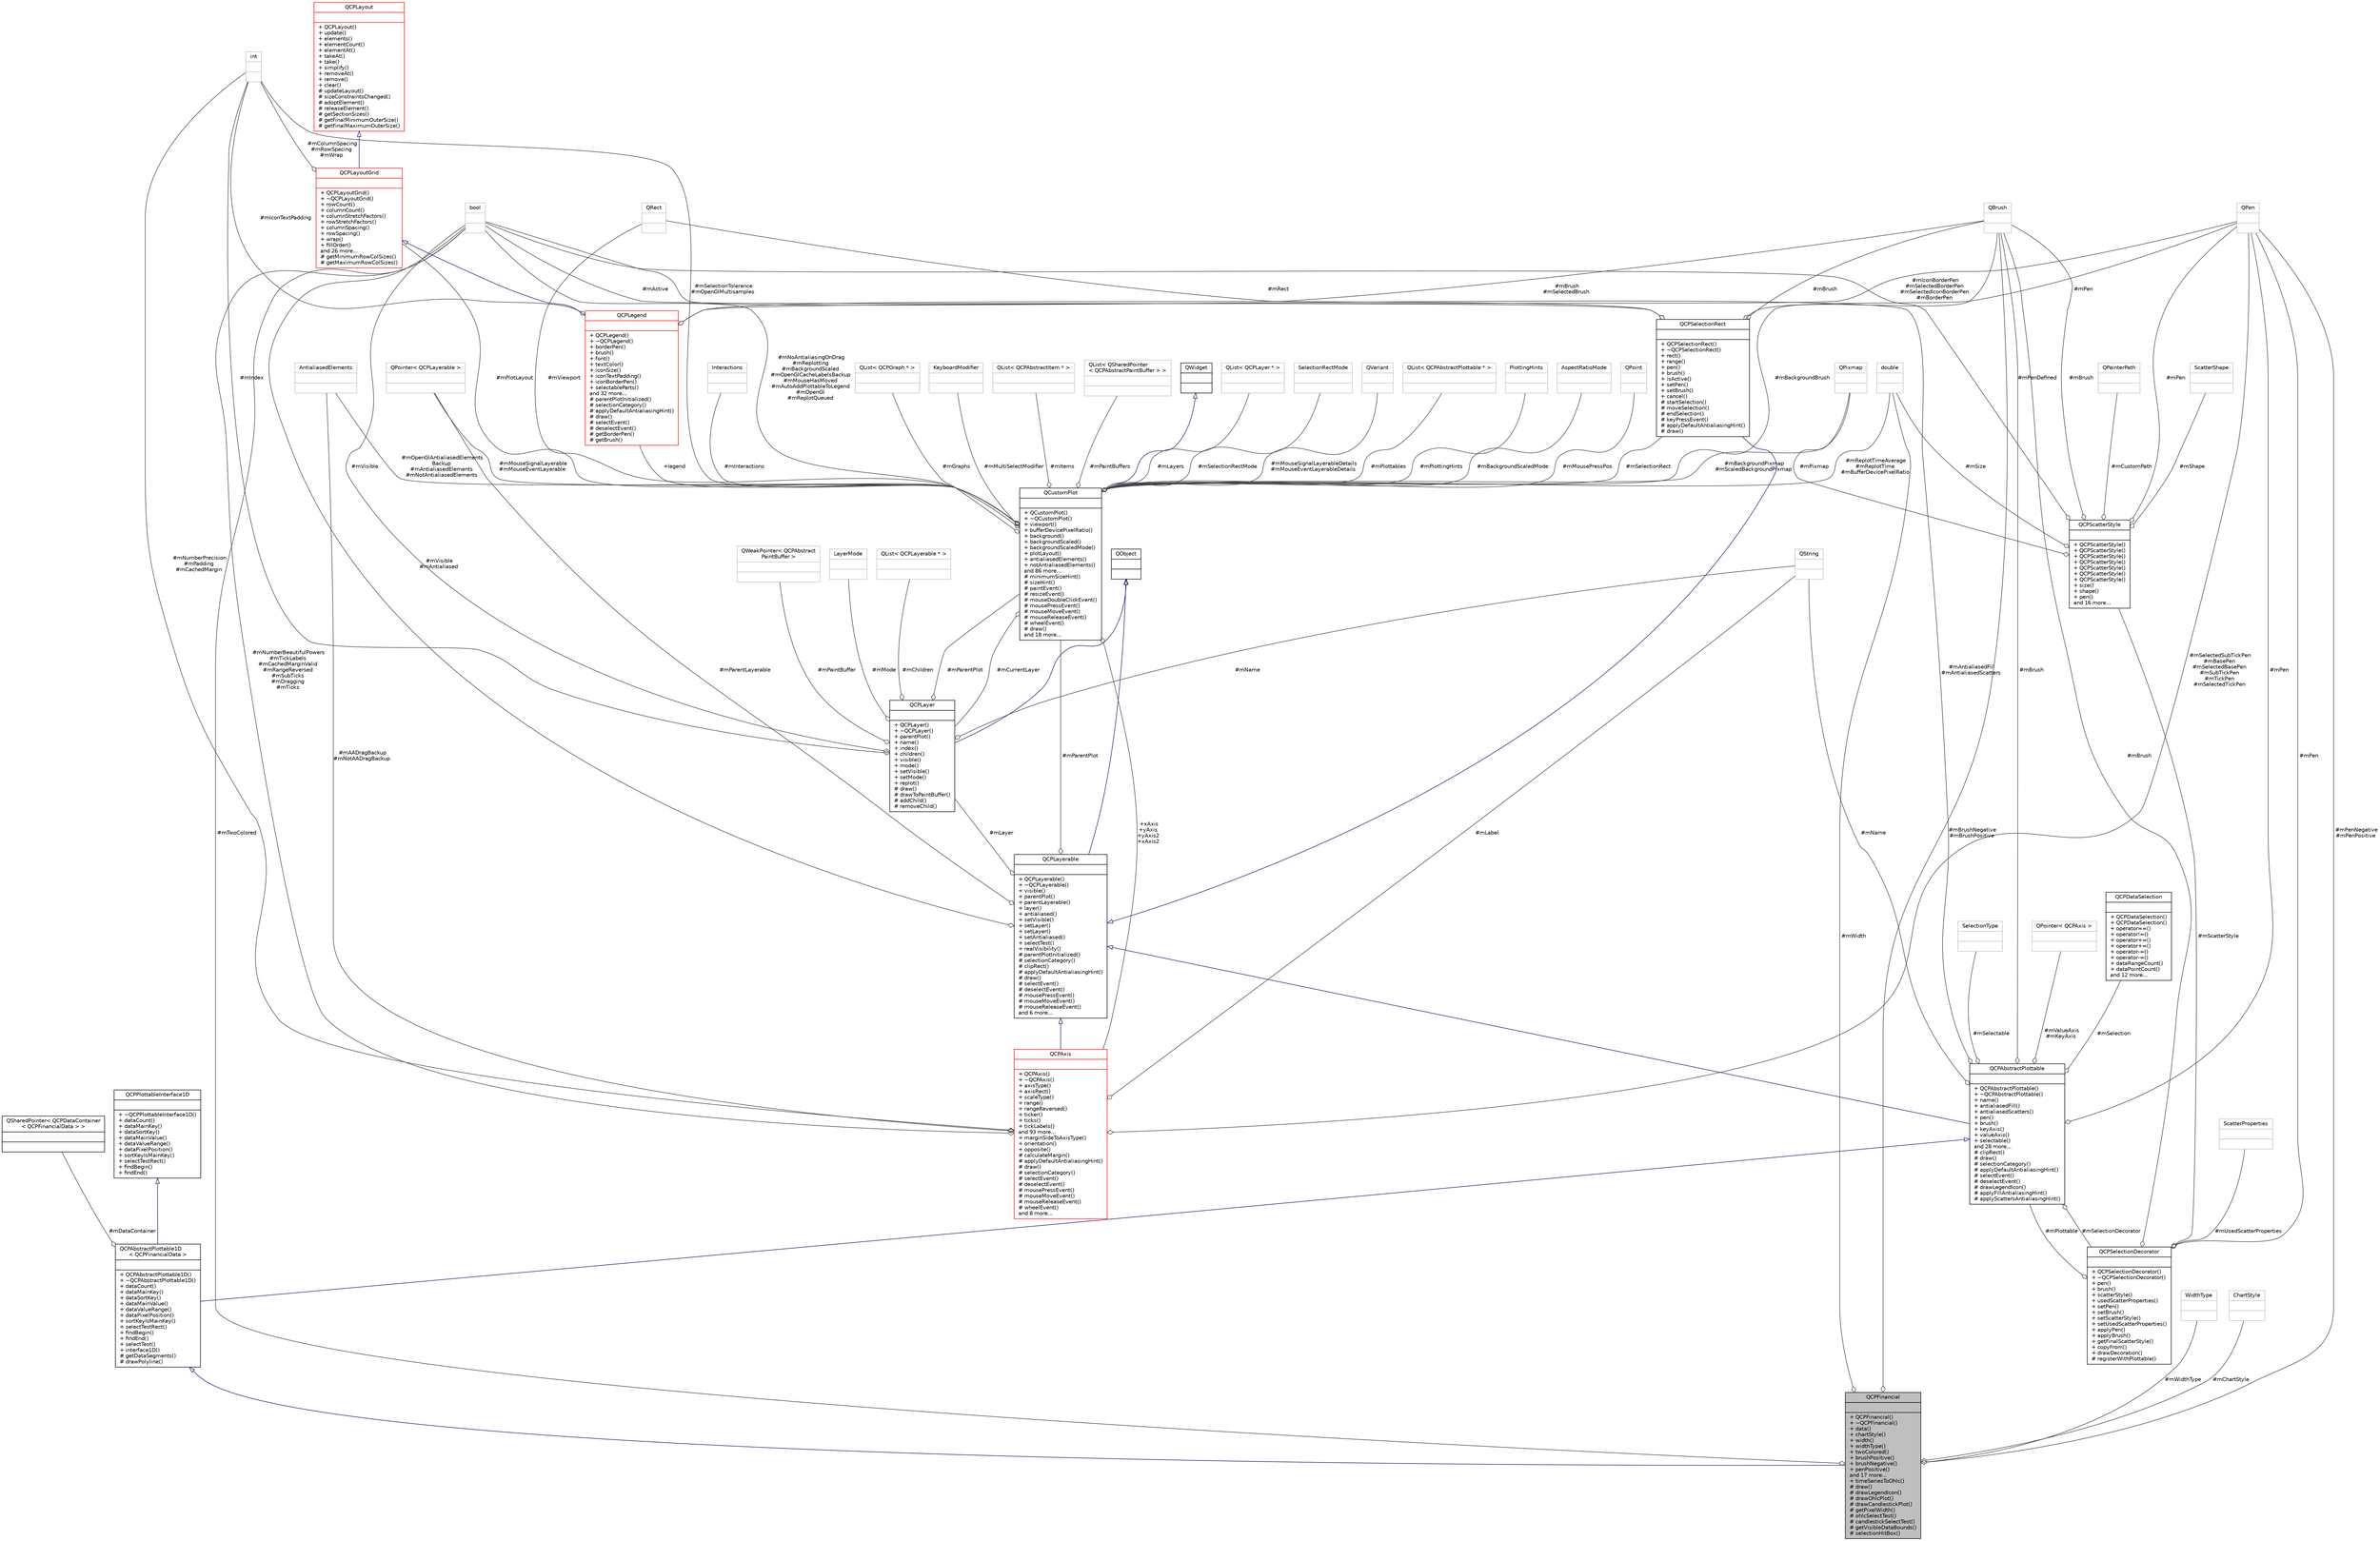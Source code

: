 digraph "QCPFinancial"
{
 // LATEX_PDF_SIZE
  edge [fontname="Helvetica",fontsize="10",labelfontname="Helvetica",labelfontsize="10"];
  node [fontname="Helvetica",fontsize="10",shape=record];
  Node1 [label="{QCPFinancial\n||+ QCPFinancial()\l+ ~QCPFinancial()\l+ data()\l+ chartStyle()\l+ width()\l+ widthType()\l+ twoColored()\l+ brushPositive()\l+ brushNegative()\l+ penPositive()\land 17 more...\l+ timeSeriesToOhlc()\l# draw()\l# drawLegendIcon()\l# drawOhlcPlot()\l# drawCandlestickPlot()\l# getPixelWidth()\l# ohlcSelectTest()\l# candlestickSelectTest()\l# getVisibleDataBounds()\l# selectionHitBox()\l}",height=0.2,width=0.4,color="black", fillcolor="grey75", style="filled", fontcolor="black",tooltip="A plottable representing a financial stock chart."];
  Node2 -> Node1 [dir="back",color="midnightblue",fontsize="10",style="solid",arrowtail="onormal",fontname="Helvetica"];
  Node2 [label="{QCPAbstractPlottable1D\l\< QCPFinancialData \>\n||+ QCPAbstractPlottable1D()\l+ ~QCPAbstractPlottable1D()\l+ dataCount()\l+ dataMainKey()\l+ dataSortKey()\l+ dataMainValue()\l+ dataValueRange()\l+ dataPixelPosition()\l+ sortKeyIsMainKey()\l+ selectTestRect()\l+ findBegin()\l+ findEnd()\l+ selectTest()\l+ interface1D()\l# getDataSegments()\l# drawPolyline()\l}",height=0.2,width=0.4,color="black", fillcolor="white", style="filled",URL="$classQCPAbstractPlottable1D.html",tooltip=" "];
  Node3 -> Node2 [dir="back",color="midnightblue",fontsize="10",style="solid",arrowtail="onormal",fontname="Helvetica"];
  Node3 [label="{QCPAbstractPlottable\n||+ QCPAbstractPlottable()\l+ ~QCPAbstractPlottable()\l+ name()\l+ antialiasedFill()\l+ antialiasedScatters()\l+ pen()\l+ brush()\l+ keyAxis()\l+ valueAxis()\l+ selectable()\land 28 more...\l# clipRect()\l# draw()\l# selectionCategory()\l# applyDefaultAntialiasingHint()\l# selectEvent()\l# deselectEvent()\l# drawLegendIcon()\l# applyFillAntialiasingHint()\l# applyScattersAntialiasingHint()\l}",height=0.2,width=0.4,color="black", fillcolor="white", style="filled",URL="$classQCPAbstractPlottable.html",tooltip="The abstract base class for all data representing objects in a plot."];
  Node4 -> Node3 [dir="back",color="midnightblue",fontsize="10",style="solid",arrowtail="onormal",fontname="Helvetica"];
  Node4 [label="{QCPLayerable\n||+ QCPLayerable()\l+ ~QCPLayerable()\l+ visible()\l+ parentPlot()\l+ parentLayerable()\l+ layer()\l+ antialiased()\l+ setVisible()\l+ setLayer()\l+ setLayer()\l+ setAntialiased()\l+ selectTest()\l+ realVisibility()\l# parentPlotInitialized()\l# selectionCategory()\l# clipRect()\l# applyDefaultAntialiasingHint()\l# draw()\l# selectEvent()\l# deselectEvent()\l# mousePressEvent()\l# mouseMoveEvent()\l# mouseReleaseEvent()\land 6 more...\l}",height=0.2,width=0.4,color="black", fillcolor="white", style="filled",URL="$classQCPLayerable.html",tooltip="Base class for all drawable objects."];
  Node5 -> Node4 [dir="back",color="midnightblue",fontsize="10",style="solid",arrowtail="onormal",fontname="Helvetica"];
  Node5 [label="{QObject\n||}",height=0.2,width=0.4,color="black", fillcolor="white", style="filled",URL="$classQObject.html",tooltip=" "];
  Node6 -> Node4 [color="grey25",fontsize="10",style="solid",label=" #mLayer" ,arrowhead="odiamond",fontname="Helvetica"];
  Node6 [label="{QCPLayer\n||+ QCPLayer()\l+ ~QCPLayer()\l+ parentPlot()\l+ name()\l+ index()\l+ children()\l+ visible()\l+ mode()\l+ setVisible()\l+ setMode()\l+ replot()\l# draw()\l# drawToPaintBuffer()\l# addChild()\l# removeChild()\l}",height=0.2,width=0.4,color="black", fillcolor="white", style="filled",URL="$classQCPLayer.html",tooltip="A layer that may contain objects, to control the rendering order."];
  Node5 -> Node6 [dir="back",color="midnightblue",fontsize="10",style="solid",arrowtail="onormal",fontname="Helvetica"];
  Node7 -> Node6 [color="grey25",fontsize="10",style="solid",label=" #mName" ,arrowhead="odiamond",fontname="Helvetica"];
  Node7 [label="{QString\n||}",height=0.2,width=0.4,color="grey75", fillcolor="white", style="filled",tooltip=" "];
  Node8 -> Node6 [color="grey25",fontsize="10",style="solid",label=" #mIndex" ,arrowhead="odiamond",fontname="Helvetica"];
  Node8 [label="{int\n||}",height=0.2,width=0.4,color="grey75", fillcolor="white", style="filled",tooltip=" "];
  Node9 -> Node6 [color="grey25",fontsize="10",style="solid",label=" #mPaintBuffer" ,arrowhead="odiamond",fontname="Helvetica"];
  Node9 [label="{QWeakPointer\< QCPAbstract\lPaintBuffer \>\n||}",height=0.2,width=0.4,color="grey75", fillcolor="white", style="filled",tooltip=" "];
  Node10 -> Node6 [color="grey25",fontsize="10",style="solid",label=" #mVisible" ,arrowhead="odiamond",fontname="Helvetica"];
  Node10 [label="{bool\n||}",height=0.2,width=0.4,color="grey75", fillcolor="white", style="filled",tooltip=" "];
  Node11 -> Node6 [color="grey25",fontsize="10",style="solid",label=" #mParentPlot" ,arrowhead="odiamond",fontname="Helvetica"];
  Node11 [label="{QCustomPlot\n||+ QCustomPlot()\l+ ~QCustomPlot()\l+ viewport()\l+ bufferDevicePixelRatio()\l+ background()\l+ backgroundScaled()\l+ backgroundScaledMode()\l+ plotLayout()\l+ antialiasedElements()\l+ notAntialiasedElements()\land 86 more...\l# minimumSizeHint()\l# sizeHint()\l# paintEvent()\l# resizeEvent()\l# mouseDoubleClickEvent()\l# mousePressEvent()\l# mouseMoveEvent()\l# mouseReleaseEvent()\l# wheelEvent()\l# draw()\land 18 more...\l}",height=0.2,width=0.4,color="black", fillcolor="white", style="filled",URL="$classQCustomPlot.html",tooltip="The central class of the library. This is the QWidget which displays the plot and interacts with the ..."];
  Node12 -> Node11 [dir="back",color="midnightblue",fontsize="10",style="solid",arrowtail="onormal",fontname="Helvetica"];
  Node12 [label="{QWidget\n||}",height=0.2,width=0.4,color="black", fillcolor="white", style="filled",URL="$classQWidget.html",tooltip=" "];
  Node6 -> Node11 [color="grey25",fontsize="10",style="solid",label=" #mCurrentLayer" ,arrowhead="odiamond",fontname="Helvetica"];
  Node13 -> Node11 [color="grey25",fontsize="10",style="solid",label=" #mPlotLayout" ,arrowhead="odiamond",fontname="Helvetica"];
  Node13 [label="{QCPLayoutGrid\n||+ QCPLayoutGrid()\l+ ~QCPLayoutGrid()\l+ rowCount()\l+ columnCount()\l+ columnStretchFactors()\l+ rowStretchFactors()\l+ columnSpacing()\l+ rowSpacing()\l+ wrap()\l+ fillOrder()\land 26 more...\l# getMinimumRowColSizes()\l# getMaximumRowColSizes()\l}",height=0.2,width=0.4,color="red", fillcolor="white", style="filled",URL="$classQCPLayoutGrid.html",tooltip="A layout that arranges child elements in a grid."];
  Node14 -> Node13 [dir="back",color="midnightblue",fontsize="10",style="solid",arrowtail="onormal",fontname="Helvetica"];
  Node14 [label="{QCPLayout\n||+ QCPLayout()\l+ update()\l+ elements()\l+ elementCount()\l+ elementAt()\l+ takeAt()\l+ take()\l+ simplify()\l+ removeAt()\l+ remove()\l+ clear()\l# updateLayout()\l# sizeConstraintsChanged()\l# adoptElement()\l# releaseElement()\l# getSectionSizes()\l# getFinalMinimumOuterSize()\l# getFinalMaximumOuterSize()\l}",height=0.2,width=0.4,color="red", fillcolor="white", style="filled",URL="$classQCPLayout.html",tooltip="The abstract base class for layouts."];
  Node8 -> Node13 [color="grey25",fontsize="10",style="solid",label=" #mColumnSpacing\n#mRowSpacing\n#mWrap" ,arrowhead="odiamond",fontname="Helvetica"];
  Node25 -> Node11 [color="grey25",fontsize="10",style="solid",label=" #mMouseSignalLayerableDetails\n#mMouseEventLayerableDetails" ,arrowhead="odiamond",fontname="Helvetica"];
  Node25 [label="{QVariant\n||}",height=0.2,width=0.4,color="grey75", fillcolor="white", style="filled",tooltip=" "];
  Node26 -> Node11 [color="grey25",fontsize="10",style="solid",label=" #mPlottingHints" ,arrowhead="odiamond",fontname="Helvetica"];
  Node26 [label="{PlottingHints\n||}",height=0.2,width=0.4,color="grey75", fillcolor="white", style="filled",tooltip=" "];
  Node27 -> Node11 [color="grey25",fontsize="10",style="solid",label=" #mInteractions" ,arrowhead="odiamond",fontname="Helvetica"];
  Node27 [label="{Interactions\n||}",height=0.2,width=0.4,color="grey75", fillcolor="white", style="filled",tooltip=" "];
  Node28 -> Node11 [color="grey25",fontsize="10",style="solid",label=" #mReplotTimeAverage\n#mReplotTime\n#mBufferDevicePixelRatio" ,arrowhead="odiamond",fontname="Helvetica"];
  Node28 [label="{double\n||}",height=0.2,width=0.4,color="grey75", fillcolor="white", style="filled",tooltip=" "];
  Node29 -> Node11 [color="grey25",fontsize="10",style="solid",label=" #mSelectionRect" ,arrowhead="odiamond",fontname="Helvetica"];
  Node29 [label="{QCPSelectionRect\n||+ QCPSelectionRect()\l+ ~QCPSelectionRect()\l+ rect()\l+ range()\l+ pen()\l+ brush()\l+ isActive()\l+ setPen()\l+ setBrush()\l+ cancel()\l# startSelection()\l# moveSelection()\l# endSelection()\l# keyPressEvent()\l# applyDefaultAntialiasingHint()\l# draw()\l}",height=0.2,width=0.4,color="black", fillcolor="white", style="filled",URL="$classQCPSelectionRect.html",tooltip="Provides rect/rubber-band data selection and range zoom interaction."];
  Node4 -> Node29 [dir="back",color="midnightblue",fontsize="10",style="solid",arrowtail="onormal",fontname="Helvetica"];
  Node30 -> Node29 [color="grey25",fontsize="10",style="solid",label=" #mPen" ,arrowhead="odiamond",fontname="Helvetica"];
  Node30 [label="{QPen\n||}",height=0.2,width=0.4,color="grey75", fillcolor="white", style="filled",tooltip=" "];
  Node10 -> Node29 [color="grey25",fontsize="10",style="solid",label=" #mActive" ,arrowhead="odiamond",fontname="Helvetica"];
  Node31 -> Node29 [color="grey25",fontsize="10",style="solid",label=" #mBrush" ,arrowhead="odiamond",fontname="Helvetica"];
  Node31 [label="{QBrush\n||}",height=0.2,width=0.4,color="grey75", fillcolor="white", style="filled",tooltip=" "];
  Node20 -> Node29 [color="grey25",fontsize="10",style="solid",label=" #mRect" ,arrowhead="odiamond",fontname="Helvetica"];
  Node20 [label="{QRect\n||}",height=0.2,width=0.4,color="grey75", fillcolor="white", style="filled",tooltip=" "];
  Node32 -> Node11 [color="grey25",fontsize="10",style="solid",label=" #mGraphs" ,arrowhead="odiamond",fontname="Helvetica"];
  Node32 [label="{QList\< QCPGraph * \>\n||}",height=0.2,width=0.4,color="grey75", fillcolor="white", style="filled",tooltip=" "];
  Node33 -> Node11 [color="grey25",fontsize="10",style="solid",label=" #mMultiSelectModifier" ,arrowhead="odiamond",fontname="Helvetica"];
  Node33 [label="{KeyboardModifier\n||}",height=0.2,width=0.4,color="grey75", fillcolor="white", style="filled",tooltip=" "];
  Node34 -> Node11 [color="grey25",fontsize="10",style="solid",label=" #mItems" ,arrowhead="odiamond",fontname="Helvetica"];
  Node34 [label="{QList\< QCPAbstractItem * \>\n||}",height=0.2,width=0.4,color="grey75", fillcolor="white", style="filled",tooltip=" "];
  Node35 -> Node11 [color="grey25",fontsize="10",style="solid",label=" #mPaintBuffers" ,arrowhead="odiamond",fontname="Helvetica"];
  Node35 [label="{QList\< QSharedPointer\l\< QCPAbstractPaintBuffer \> \>\n||}",height=0.2,width=0.4,color="grey75", fillcolor="white", style="filled",tooltip=" "];
  Node36 -> Node11 [color="grey25",fontsize="10",style="solid",label=" +xAxis\n+yAxis\n+yAxis2\n+xAxis2" ,arrowhead="odiamond",fontname="Helvetica"];
  Node36 [label="{QCPAxis\n||+ QCPAxis()\l+ ~QCPAxis()\l+ axisType()\l+ axisRect()\l+ scaleType()\l+ range()\l+ rangeReversed()\l+ ticker()\l+ ticks()\l+ tickLabels()\land 93 more...\l+ marginSideToAxisType()\l+ orientation()\l+ opposite()\l# calculateMargin()\l# applyDefaultAntialiasingHint()\l# draw()\l# selectionCategory()\l# selectEvent()\l# deselectEvent()\l# mousePressEvent()\l# mouseMoveEvent()\l# mouseReleaseEvent()\l# wheelEvent()\land 8 more...\l}",height=0.2,width=0.4,color="red", fillcolor="white", style="filled",URL="$classQCPAxis.html",tooltip="Manages a single axis inside a QCustomPlot."];
  Node4 -> Node36 [dir="back",color="midnightblue",fontsize="10",style="solid",arrowtail="onormal",fontname="Helvetica"];
  Node7 -> Node36 [color="grey25",fontsize="10",style="solid",label=" #mLabel" ,arrowhead="odiamond",fontname="Helvetica"];
  Node30 -> Node36 [color="grey25",fontsize="10",style="solid",label=" #mSelectedSubTickPen\n#mBasePen\n#mSelectedBasePen\n#mSubTickPen\n#mTickPen\n#mSelectedTickPen" ,arrowhead="odiamond",fontname="Helvetica"];
  Node8 -> Node36 [color="grey25",fontsize="10",style="solid",label=" #mNumberPrecision\n#mPadding\n#mCachedMargin" ,arrowhead="odiamond",fontname="Helvetica"];
  Node10 -> Node36 [color="grey25",fontsize="10",style="solid",label=" #mNumberBeautifulPowers\n#mTickLabels\n#mCachedMarginValid\n#mRangeReversed\n#mSubTicks\n#mDragging\n#mTicks" ,arrowhead="odiamond",fontname="Helvetica"];
  Node61 -> Node36 [color="grey25",fontsize="10",style="solid",label=" #mAADragBackup\n#mNotAADragBackup" ,arrowhead="odiamond",fontname="Helvetica"];
  Node61 [label="{AntialiasedElements\n||}",height=0.2,width=0.4,color="grey75", fillcolor="white", style="filled",tooltip=" "];
  Node68 -> Node11 [color="grey25",fontsize="10",style="solid",label=" #mLayers" ,arrowhead="odiamond",fontname="Helvetica"];
  Node68 [label="{QList\< QCPLayer * \>\n||}",height=0.2,width=0.4,color="grey75", fillcolor="white", style="filled",tooltip=" "];
  Node69 -> Node11 [color="grey25",fontsize="10",style="solid",label=" #mSelectionRectMode" ,arrowhead="odiamond",fontname="Helvetica"];
  Node69 [label="{SelectionRectMode\n||}",height=0.2,width=0.4,color="grey75", fillcolor="white", style="filled",tooltip=" "];
  Node60 -> Node11 [color="grey25",fontsize="10",style="solid",label=" #mBackgroundPixmap\n#mScaledBackgroundPixmap" ,arrowhead="odiamond",fontname="Helvetica"];
  Node60 [label="{QPixmap\n||}",height=0.2,width=0.4,color="grey75", fillcolor="white", style="filled",tooltip=" "];
  Node70 -> Node11 [color="grey25",fontsize="10",style="solid",label=" #mMouseSignalLayerable\n#mMouseEventLayerable" ,arrowhead="odiamond",fontname="Helvetica"];
  Node70 [label="{QPointer\< QCPLayerable \>\n||}",height=0.2,width=0.4,color="grey75", fillcolor="white", style="filled",tooltip=" "];
  Node8 -> Node11 [color="grey25",fontsize="10",style="solid",label=" #mSelectionTolerance\n#mOpenGlMultisamples" ,arrowhead="odiamond",fontname="Helvetica"];
  Node71 -> Node11 [color="grey25",fontsize="10",style="solid",label=" #mPlottables" ,arrowhead="odiamond",fontname="Helvetica"];
  Node71 [label="{QList\< QCPAbstractPlottable * \>\n||}",height=0.2,width=0.4,color="grey75", fillcolor="white", style="filled",tooltip=" "];
  Node10 -> Node11 [color="grey25",fontsize="10",style="solid",label=" #mNoAntialiasingOnDrag\n#mReplotting\n#mBackgroundScaled\n#mOpenGlCacheLabelsBackup\n#mMouseHasMoved\n#mAutoAddPlottableToLegend\n#mOpenGl\n#mReplotQueued" ,arrowhead="odiamond",fontname="Helvetica"];
  Node31 -> Node11 [color="grey25",fontsize="10",style="solid",label=" #mBackgroundBrush" ,arrowhead="odiamond",fontname="Helvetica"];
  Node61 -> Node11 [color="grey25",fontsize="10",style="solid",label=" #mOpenGlAntialiasedElements\lBackup\n#mAntialiasedElements\n#mNotAntialiasedElements" ,arrowhead="odiamond",fontname="Helvetica"];
  Node72 -> Node11 [color="grey25",fontsize="10",style="solid",label=" +legend" ,arrowhead="odiamond",fontname="Helvetica"];
  Node72 [label="{QCPLegend\n||+ QCPLegend()\l+ ~QCPLegend()\l+ borderPen()\l+ brush()\l+ font()\l+ textColor()\l+ iconSize()\l+ iconTextPadding()\l+ iconBorderPen()\l+ selectableParts()\land 32 more...\l# parentPlotInitialized()\l# selectionCategory()\l# applyDefaultAntialiasingHint()\l# draw()\l# selectEvent()\l# deselectEvent()\l# getBorderPen()\l# getBrush()\l}",height=0.2,width=0.4,color="red", fillcolor="white", style="filled",URL="$classQCPLegend.html",tooltip="Manages a legend inside a QCustomPlot."];
  Node13 -> Node72 [dir="back",color="midnightblue",fontsize="10",style="solid",arrowtail="onormal",fontname="Helvetica"];
  Node30 -> Node72 [color="grey25",fontsize="10",style="solid",label=" #mIconBorderPen\n#mSelectedBorderPen\n#mSelectedIconBorderPen\n#mBorderPen" ,arrowhead="odiamond",fontname="Helvetica"];
  Node8 -> Node72 [color="grey25",fontsize="10",style="solid",label=" #mIconTextPadding" ,arrowhead="odiamond",fontname="Helvetica"];
  Node31 -> Node72 [color="grey25",fontsize="10",style="solid",label=" #mBrush\n#mSelectedBrush" ,arrowhead="odiamond",fontname="Helvetica"];
  Node63 -> Node11 [color="grey25",fontsize="10",style="solid",label=" #mBackgroundScaledMode" ,arrowhead="odiamond",fontname="Helvetica"];
  Node63 [label="{AspectRatioMode\n||}",height=0.2,width=0.4,color="grey75", fillcolor="white", style="filled",tooltip=" "];
  Node20 -> Node11 [color="grey25",fontsize="10",style="solid",label=" #mViewport" ,arrowhead="odiamond",fontname="Helvetica"];
  Node73 -> Node11 [color="grey25",fontsize="10",style="solid",label=" #mMousePressPos" ,arrowhead="odiamond",fontname="Helvetica"];
  Node73 [label="{QPoint\n||}",height=0.2,width=0.4,color="grey75", fillcolor="white", style="filled",tooltip=" "];
  Node74 -> Node6 [color="grey25",fontsize="10",style="solid",label=" #mMode" ,arrowhead="odiamond",fontname="Helvetica"];
  Node74 [label="{LayerMode\n||}",height=0.2,width=0.4,color="grey75", fillcolor="white", style="filled",tooltip=" "];
  Node75 -> Node6 [color="grey25",fontsize="10",style="solid",label=" #mChildren" ,arrowhead="odiamond",fontname="Helvetica"];
  Node75 [label="{QList\< QCPLayerable * \>\n||}",height=0.2,width=0.4,color="grey75", fillcolor="white", style="filled",tooltip=" "];
  Node70 -> Node4 [color="grey25",fontsize="10",style="solid",label=" #mParentLayerable" ,arrowhead="odiamond",fontname="Helvetica"];
  Node10 -> Node4 [color="grey25",fontsize="10",style="solid",label=" #mVisible\n#mAntialiased" ,arrowhead="odiamond",fontname="Helvetica"];
  Node11 -> Node4 [color="grey25",fontsize="10",style="solid",label=" #mParentPlot" ,arrowhead="odiamond",fontname="Helvetica"];
  Node76 -> Node3 [color="grey25",fontsize="10",style="solid",label=" #mValueAxis\n#mKeyAxis" ,arrowhead="odiamond",fontname="Helvetica"];
  Node76 [label="{QPointer\< QCPAxis \>\n||}",height=0.2,width=0.4,color="grey75", fillcolor="white", style="filled",tooltip=" "];
  Node7 -> Node3 [color="grey25",fontsize="10",style="solid",label=" #mName" ,arrowhead="odiamond",fontname="Helvetica"];
  Node77 -> Node3 [color="grey25",fontsize="10",style="solid",label=" #mSelection" ,arrowhead="odiamond",fontname="Helvetica"];
  Node77 [label="{QCPDataSelection\n||+ QCPDataSelection()\l+ QCPDataSelection()\l+ operator==()\l+ operator!=()\l+ operator+=()\l+ operator+=()\l+ operator-=()\l+ operator-=()\l+ dataRangeCount()\l+ dataPointCount()\land 12 more...\l}",height=0.2,width=0.4,color="black", fillcolor="white", style="filled",URL="$classQCPDataSelection.html",tooltip="Describes a data set by holding multiple QCPDataRange instances."];
  Node78 -> Node3 [color="grey25",fontsize="10",style="solid",label=" #mSelectable" ,arrowhead="odiamond",fontname="Helvetica"];
  Node78 [label="{SelectionType\n||}",height=0.2,width=0.4,color="grey75", fillcolor="white", style="filled",tooltip=" "];
  Node30 -> Node3 [color="grey25",fontsize="10",style="solid",label=" #mPen" ,arrowhead="odiamond",fontname="Helvetica"];
  Node10 -> Node3 [color="grey25",fontsize="10",style="solid",label=" #mAntialiasedFill\n#mAntialiasedScatters" ,arrowhead="odiamond",fontname="Helvetica"];
  Node31 -> Node3 [color="grey25",fontsize="10",style="solid",label=" #mBrush" ,arrowhead="odiamond",fontname="Helvetica"];
  Node79 -> Node3 [color="grey25",fontsize="10",style="solid",label=" #mSelectionDecorator" ,arrowhead="odiamond",fontname="Helvetica"];
  Node79 [label="{QCPSelectionDecorator\n||+ QCPSelectionDecorator()\l+ ~QCPSelectionDecorator()\l+ pen()\l+ brush()\l+ scatterStyle()\l+ usedScatterProperties()\l+ setPen()\l+ setBrush()\l+ setScatterStyle()\l+ setUsedScatterProperties()\l+ applyPen()\l+ applyBrush()\l+ getFinalScatterStyle()\l+ copyFrom()\l+ drawDecoration()\l# registerWithPlottable()\l}",height=0.2,width=0.4,color="black", fillcolor="white", style="filled",URL="$classQCPSelectionDecorator.html",tooltip="Controls how a plottable's data selection is drawn."];
  Node3 -> Node79 [color="grey25",fontsize="10",style="solid",label=" #mPlottable" ,arrowhead="odiamond",fontname="Helvetica"];
  Node30 -> Node79 [color="grey25",fontsize="10",style="solid",label=" #mPen" ,arrowhead="odiamond",fontname="Helvetica"];
  Node31 -> Node79 [color="grey25",fontsize="10",style="solid",label=" #mBrush" ,arrowhead="odiamond",fontname="Helvetica"];
  Node80 -> Node79 [color="grey25",fontsize="10",style="solid",label=" #mUsedScatterProperties" ,arrowhead="odiamond",fontname="Helvetica"];
  Node80 [label="{ScatterProperties\n||}",height=0.2,width=0.4,color="grey75", fillcolor="white", style="filled",tooltip=" "];
  Node81 -> Node79 [color="grey25",fontsize="10",style="solid",label=" #mScatterStyle" ,arrowhead="odiamond",fontname="Helvetica"];
  Node81 [label="{QCPScatterStyle\n||+ QCPScatterStyle()\l+ QCPScatterStyle()\l+ QCPScatterStyle()\l+ QCPScatterStyle()\l+ QCPScatterStyle()\l+ QCPScatterStyle()\l+ QCPScatterStyle()\l+ size()\l+ shape()\l+ pen()\land 16 more...\l}",height=0.2,width=0.4,color="black", fillcolor="white", style="filled",URL="$classQCPScatterStyle.html",tooltip="Represents the visual appearance of scatter points."];
  Node82 -> Node81 [color="grey25",fontsize="10",style="solid",label=" #mShape" ,arrowhead="odiamond",fontname="Helvetica"];
  Node82 [label="{ScatterShape\n||}",height=0.2,width=0.4,color="grey75", fillcolor="white", style="filled",tooltip=" "];
  Node28 -> Node81 [color="grey25",fontsize="10",style="solid",label=" #mSize" ,arrowhead="odiamond",fontname="Helvetica"];
  Node60 -> Node81 [color="grey25",fontsize="10",style="solid",label=" #mPixmap" ,arrowhead="odiamond",fontname="Helvetica"];
  Node30 -> Node81 [color="grey25",fontsize="10",style="solid",label=" #mPen" ,arrowhead="odiamond",fontname="Helvetica"];
  Node10 -> Node81 [color="grey25",fontsize="10",style="solid",label=" #mPenDefined" ,arrowhead="odiamond",fontname="Helvetica"];
  Node83 -> Node81 [color="grey25",fontsize="10",style="solid",label=" #mCustomPath" ,arrowhead="odiamond",fontname="Helvetica"];
  Node83 [label="{QPainterPath\n||}",height=0.2,width=0.4,color="grey75", fillcolor="white", style="filled",tooltip=" "];
  Node31 -> Node81 [color="grey25",fontsize="10",style="solid",label=" #mBrush" ,arrowhead="odiamond",fontname="Helvetica"];
  Node84 -> Node2 [dir="back",color="midnightblue",fontsize="10",style="solid",arrowtail="onormal",fontname="Helvetica"];
  Node84 [label="{QCPPlottableInterface1D\n||+ ~QCPPlottableInterface1D()\l+ dataCount()\l+ dataMainKey()\l+ dataSortKey()\l+ dataMainValue()\l+ dataValueRange()\l+ dataPixelPosition()\l+ sortKeyIsMainKey()\l+ selectTestRect()\l+ findBegin()\l+ findEnd()\l}",height=0.2,width=0.4,color="black", fillcolor="white", style="filled",URL="$classQCPPlottableInterface1D.html",tooltip="Defines an abstract interface for one-dimensional plottables."];
  Node85 -> Node2 [color="grey25",fontsize="10",style="solid",label=" #mDataContainer" ,arrowhead="odiamond",fontname="Helvetica"];
  Node85 [label="{QSharedPointer\< QCPDataContainer\l\< QCPFinancialData \> \>\n||}",height=0.2,width=0.4,color="black", fillcolor="white", style="filled",URL="$classQSharedPointer_3_01QCPDataContainer_3_01QCPFinancialData_01_4_01_4.html",tooltip=" "];
  Node28 -> Node1 [color="grey25",fontsize="10",style="solid",label=" #mWidth" ,arrowhead="odiamond",fontname="Helvetica"];
  Node30 -> Node1 [color="grey25",fontsize="10",style="solid",label=" #mPenNegative\n#mPenPositive" ,arrowhead="odiamond",fontname="Helvetica"];
  Node86 -> Node1 [color="grey25",fontsize="10",style="solid",label=" #mWidthType" ,arrowhead="odiamond",fontname="Helvetica"];
  Node86 [label="{WidthType\n||}",height=0.2,width=0.4,color="grey75", fillcolor="white", style="filled",tooltip=" "];
  Node87 -> Node1 [color="grey25",fontsize="10",style="solid",label=" #mChartStyle" ,arrowhead="odiamond",fontname="Helvetica"];
  Node87 [label="{ChartStyle\n||}",height=0.2,width=0.4,color="grey75", fillcolor="white", style="filled",tooltip=" "];
  Node10 -> Node1 [color="grey25",fontsize="10",style="solid",label=" #mTwoColored" ,arrowhead="odiamond",fontname="Helvetica"];
  Node31 -> Node1 [color="grey25",fontsize="10",style="solid",label=" #mBrushNegative\n#mBrushPositive" ,arrowhead="odiamond",fontname="Helvetica"];
}
